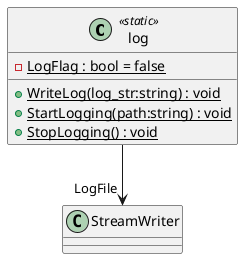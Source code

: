 @startuml
class log <<static>> {
    {static} - LogFlag : bool = false
    + {static} WriteLog(log_str:string) : void
    + {static} StartLogging(path:string) : void
    + {static} StopLogging() : void
}
log --> "LogFile" StreamWriter
@enduml

